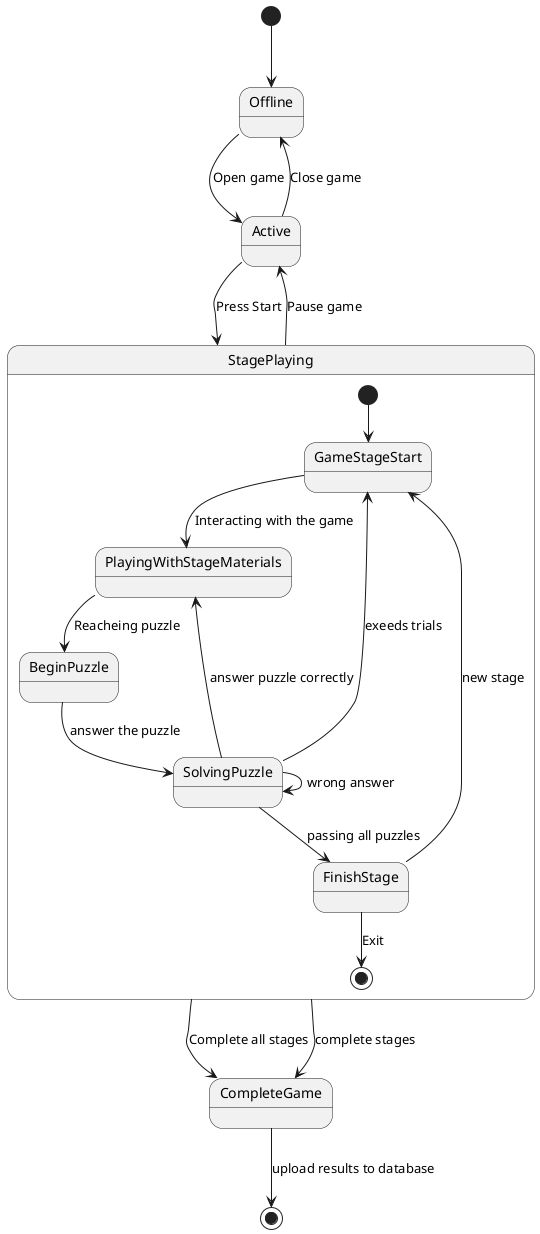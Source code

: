 @startuml
[*] --> Offline

Offline --> Active: Open game

Active --> Offline: Close game

Active --> StagePlaying: Press Start



state StagePlaying {

[*] --> GameStageStart
GameStageStart --> PlayingWithStageMaterials: Interacting with the game

PlayingWithStageMaterials --> BeginPuzzle: Reacheing puzzle

BeginPuzzle --> SolvingPuzzle: answer the puzzle
SolvingPuzzle --> SolvingPuzzle: wrong answer
SolvingPuzzle --> PlayingWithStageMaterials: answer puzzle correctly
SolvingPuzzle --> GameStageStart: exeeds trials
SolvingPuzzle --> FinishStage: passing all puzzles
FinishStage -->GameStageStart: new stage
FinishStage -->[*]: Exit
}
StagePlaying --> Active: Pause game

StagePlaying --> CompleteGame: Complete all stages

StagePlaying --> CompleteGame: complete stages
CompleteGame --> [*]: upload results to database
@enduml
